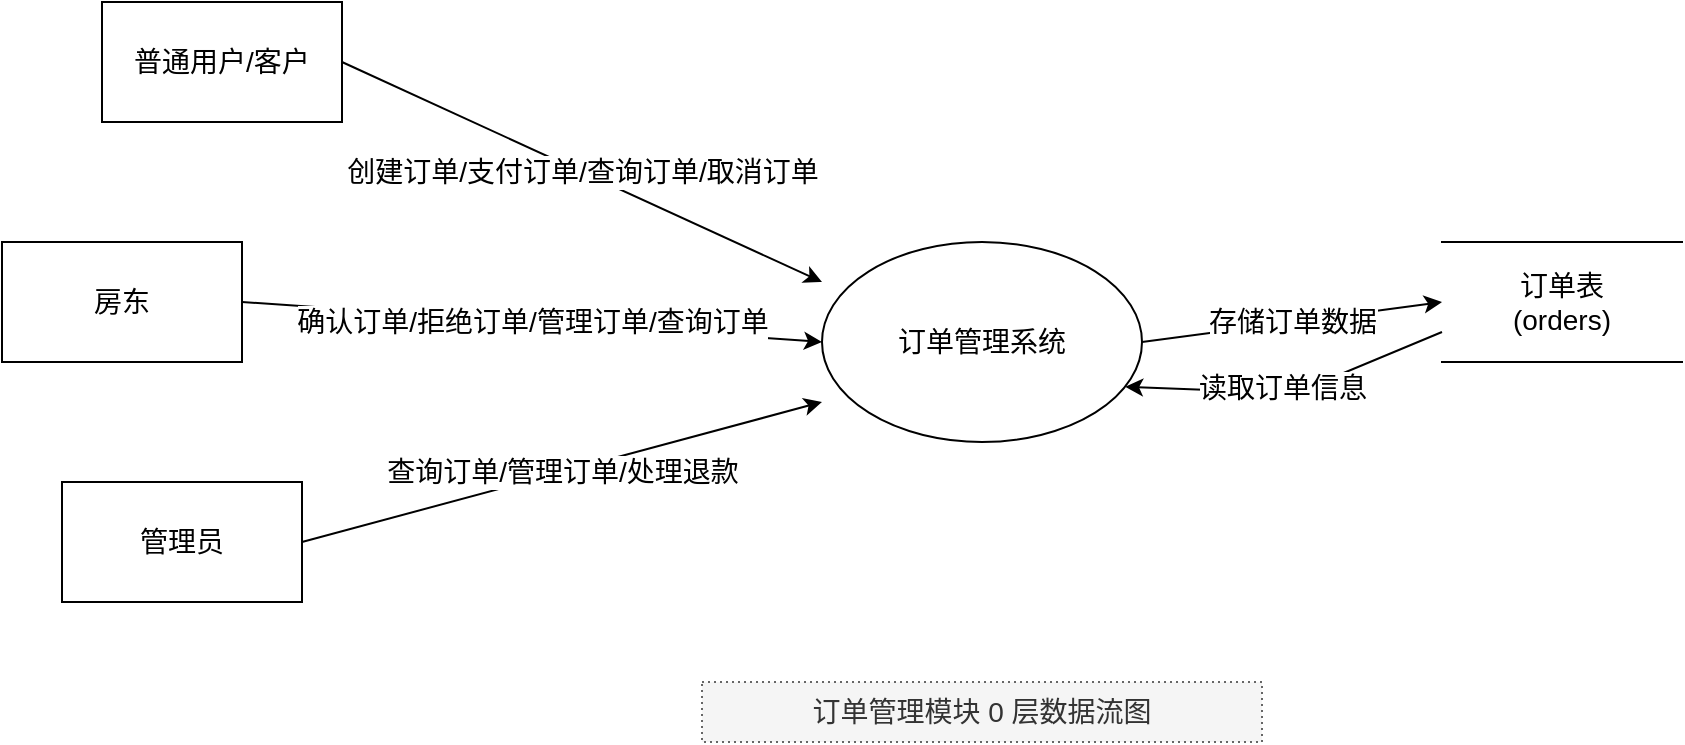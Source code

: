 <mxfile version="26.2.2">
  <diagram name="订单模块0层数据流图" id="l20sKfoL_9wAZvB7rX3P">
    <mxGraphModel dx="1857" dy="611" grid="1" gridSize="10" guides="1" tooltips="1" connect="1" arrows="1" fold="1" page="1" pageScale="1" pageWidth="827" pageHeight="1169" math="0" shadow="0">
      <root>
        <mxCell id="0" />
        <mxCell id="1" parent="0" />
        <mxCell id="2" value="普通用户/客户" style="rounded=0;whiteSpace=wrap;html=1;fontSize=14;" parent="1" vertex="1">
          <mxGeometry y="120" width="120" height="60" as="geometry" />
        </mxCell>
        <mxCell id="3" value="房东" style="rounded=0;whiteSpace=wrap;html=1;fontSize=14;" parent="1" vertex="1">
          <mxGeometry x="-50" y="240" width="120" height="60" as="geometry" />
        </mxCell>
        <mxCell id="4" value="管理员" style="rounded=0;whiteSpace=wrap;html=1;fontSize=14;" parent="1" vertex="1">
          <mxGeometry x="-20" y="360" width="120" height="60" as="geometry" />
        </mxCell>
        <mxCell id="5" value="订单管理系统" style="ellipse;whiteSpace=wrap;html=1;fontSize=14;" parent="1" vertex="1">
          <mxGeometry x="360" y="240" width="160" height="100" as="geometry" />
        </mxCell>
        <mxCell id="6" value="订单表&lt;br&gt;(orders)" style="shape=partialRectangle;whiteSpace=wrap;html=1;left=0;right=0;fillColor=none;fontSize=14;" parent="1" vertex="1">
          <mxGeometry x="670" y="240" width="120" height="60" as="geometry" />
        </mxCell>
        <mxCell id="7" value="" style="endArrow=classic;html=1;rounded=0;exitX=1;exitY=0.5;exitDx=0;exitDy=0;entryX=0;entryY=0.2;entryDx=0;entryDy=0;fontSize=14;entryPerimeter=0;" parent="1" source="2" target="5" edge="1">
          <mxGeometry relative="1" as="geometry">
            <mxPoint x="360" y="300" as="sourcePoint" />
            <mxPoint x="460" y="300" as="targetPoint" />
          </mxGeometry>
        </mxCell>
        <mxCell id="8" value="创建订单/支付订单/查询订单/取消订单" style="edgeLabel;resizable=0;html=1;align=center;verticalAlign=middle;fontSize=14;" parent="7" connectable="0" vertex="1">
          <mxGeometry relative="1" as="geometry" />
        </mxCell>
        <mxCell id="9" value="" style="endArrow=classic;html=1;rounded=0;exitX=1;exitY=0.5;exitDx=0;exitDy=0;entryX=0;entryY=0.5;entryDx=0;entryDy=0;fontSize=14;" parent="1" source="3" target="5" edge="1">
          <mxGeometry relative="1" as="geometry">
            <mxPoint x="360" y="300" as="sourcePoint" />
            <mxPoint x="460" y="300" as="targetPoint" />
          </mxGeometry>
        </mxCell>
        <mxCell id="10" value="确认订单/拒绝订单/管理订单/查询订单" style="edgeLabel;resizable=0;html=1;align=center;verticalAlign=middle;fontSize=14;" parent="9" connectable="0" vertex="1">
          <mxGeometry relative="1" as="geometry" />
        </mxCell>
        <mxCell id="11" value="" style="endArrow=classic;html=1;rounded=0;exitX=1;exitY=0.5;exitDx=0;exitDy=0;entryX=0;entryY=0.8;entryDx=0;entryDy=0;fontSize=14;entryPerimeter=0;" parent="1" source="4" target="5" edge="1">
          <mxGeometry relative="1" as="geometry">
            <mxPoint x="360" y="300" as="sourcePoint" />
            <mxPoint x="460" y="300" as="targetPoint" />
          </mxGeometry>
        </mxCell>
        <mxCell id="12" value="查询订单/管理订单/处理退款" style="edgeLabel;resizable=0;html=1;align=center;verticalAlign=middle;fontSize=14;" parent="11" connectable="0" vertex="1">
          <mxGeometry relative="1" as="geometry" />
        </mxCell>
        <mxCell id="13" value="" style="endArrow=classic;html=1;rounded=0;exitX=1;exitY=0.5;exitDx=0;exitDy=0;entryX=0;entryY=0.5;entryDx=0;entryDy=0;fontSize=14;" parent="1" source="5" target="6" edge="1">
          <mxGeometry relative="1" as="geometry">
            <mxPoint x="360" y="300" as="sourcePoint" />
            <mxPoint x="460" y="300" as="targetPoint" />
          </mxGeometry>
        </mxCell>
        <mxCell id="14" value="存储订单数据" style="edgeLabel;resizable=0;html=1;align=center;verticalAlign=middle;fontSize=14;" parent="13" connectable="0" vertex="1">
          <mxGeometry relative="1" as="geometry" />
        </mxCell>
        <mxCell id="15" value="" style="endArrow=classic;html=1;rounded=0;exitX=0;exitY=0.75;exitDx=0;exitDy=0;entryX=1;entryY=0.75;entryDx=0;entryDy=0;fontSize=14;" parent="1" source="6" target="5" edge="1">
          <mxGeometry relative="1" as="geometry">
            <mxPoint x="360" y="300" as="sourcePoint" />
            <mxPoint x="460" y="300" as="targetPoint" />
            <Array as="points">
              <mxPoint x="610" y="310" />
              <mxPoint x="580" y="315" />
            </Array>
          </mxGeometry>
        </mxCell>
        <mxCell id="16" value="读取订单信息" style="edgeLabel;resizable=0;html=1;align=center;verticalAlign=middle;fontSize=14;" parent="15" connectable="0" vertex="1">
          <mxGeometry relative="1" as="geometry">
            <mxPoint x="-3" as="offset" />
          </mxGeometry>
        </mxCell>
        <mxCell id="17" value="订单管理模块 0 层数据流图" style="text;html=1;strokeColor=#666666;fillColor=#f5f5f5;align=center;verticalAlign=middle;whiteSpace=wrap;rounded=0;dashed=1;dashPattern=1 2;fontColor=#333333;fontSize=14;" parent="1" vertex="1">
          <mxGeometry x="300" y="460" width="280" height="30" as="geometry" />
        </mxCell>
      </root>
    </mxGraphModel>
  </diagram>
</mxfile>
